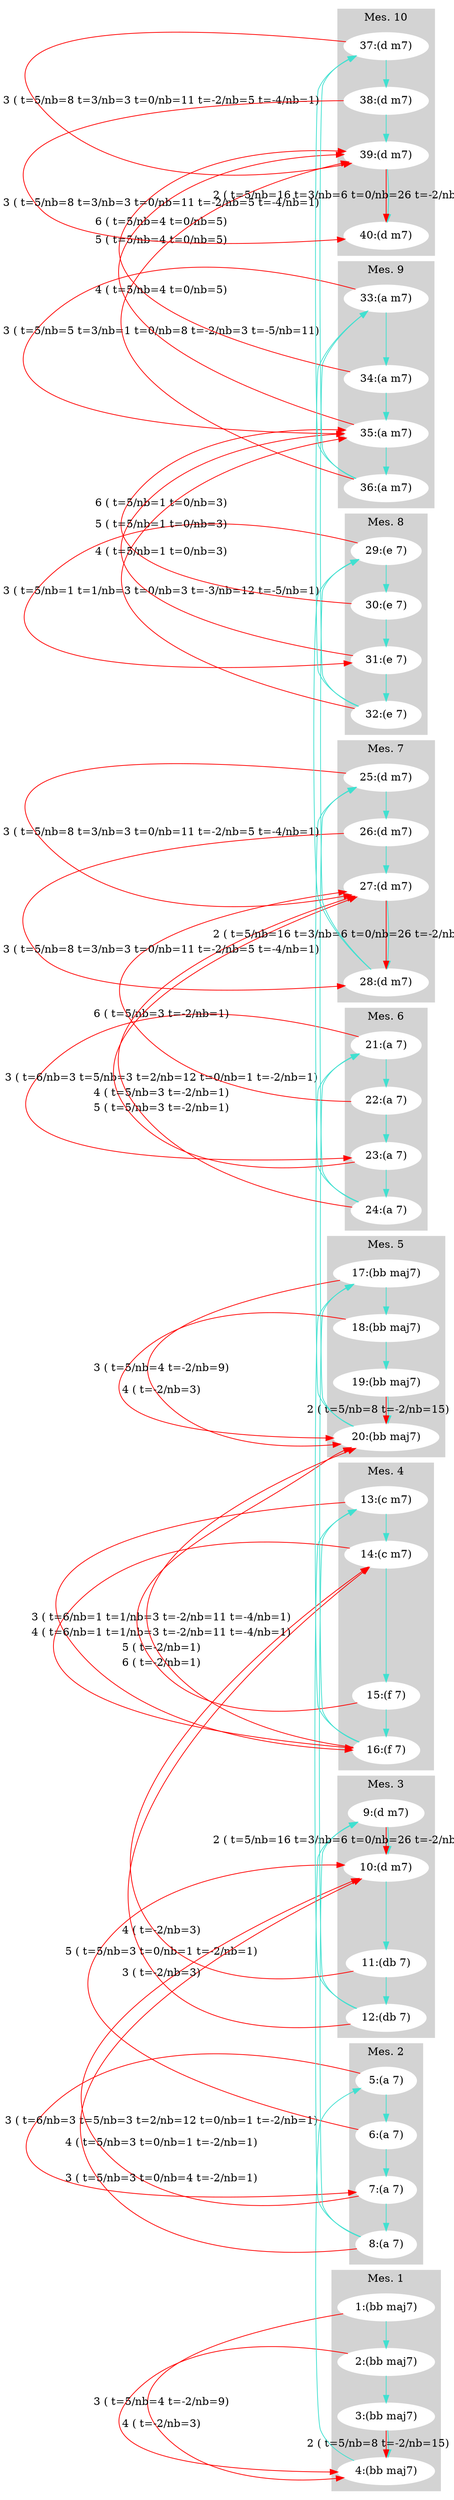 digraph G { 
rankdir=LR 
subgraph cluster0 {
node [style=filled,color=white];
style=filled;
color=lightgrey;
"1:(bb maj7)"; 
"2:(bb maj7)"; 
"3:(bb maj7)"; 
"4:(bb maj7)"; 
label = "Mes. 1"
}
subgraph cluster4 {
node [style=filled,color=white];
style=filled;
color=lightgrey;
"5:(a 7)"; 
"6:(a 7)"; 
"7:(a 7)"; 
"8:(a 7)"; 
label = "Mes. 2"
}
subgraph cluster8 {
node [style=filled,color=white];
style=filled;
color=lightgrey;
"9:(d m7)"; 
"10:(d m7)"; 
"11:(db 7)"; 
"12:(db 7)"; 
label = "Mes. 3"
}
subgraph cluster12 {
node [style=filled,color=white];
style=filled;
color=lightgrey;
"13:(c m7)"; 
"14:(c m7)"; 
"15:(f 7)"; 
"16:(f 7)"; 
label = "Mes. 4"
}
subgraph cluster16 {
node [style=filled,color=white];
style=filled;
color=lightgrey;
"17:(bb maj7)"; 
"18:(bb maj7)"; 
"19:(bb maj7)"; 
"20:(bb maj7)"; 
label = "Mes. 5"
}
subgraph cluster20 {
node [style=filled,color=white];
style=filled;
color=lightgrey;
"21:(a 7)"; 
"22:(a 7)"; 
"23:(a 7)"; 
"24:(a 7)"; 
label = "Mes. 6"
}
subgraph cluster24 {
node [style=filled,color=white];
style=filled;
color=lightgrey;
"25:(d m7)"; 
"26:(d m7)"; 
"27:(d m7)"; 
"28:(d m7)"; 
label = "Mes. 7"
}
subgraph cluster28 {
node [style=filled,color=white];
style=filled;
color=lightgrey;
"29:(e 7)"; 
"30:(e 7)"; 
"31:(e 7)"; 
"32:(e 7)"; 
label = "Mes. 8"
}
subgraph cluster32 {
node [style=filled,color=white];
style=filled;
color=lightgrey;
"33:(a m7)"; 
"34:(a m7)"; 
"35:(a m7)"; 
"36:(a m7)"; 
label = "Mes. 9"
}
subgraph cluster36 {
node [style=filled,color=white];
style=filled;
color=lightgrey;
"37:(d m7)"; 
"38:(d m7)"; 
"39:(d m7)"; 
"40:(d m7)"; 
label = "Mes. 10"
}
"1:(bb maj7)" -> "2:(bb maj7)" [color="turquoise", constraint=false];
"2:(bb maj7)" -> "3:(bb maj7)" [color="turquoise", constraint=false];
"3:(bb maj7)" -> "4:(bb maj7)" [color="turquoise", constraint=false];
"4:(bb maj7)" -> "5:(a 7)" [color="turquoise", constraint=false];
"5:(a 7)" -> "6:(a 7)" [color="turquoise", constraint=false];
"6:(a 7)" -> "7:(a 7)" [color="turquoise", constraint=false];
"7:(a 7)" -> "8:(a 7)" [color="turquoise", constraint=false];
"8:(a 7)" -> "9:(d m7)" [color="turquoise", constraint=false];
"9:(d m7)" -> "10:(d m7)" [color="turquoise", constraint=false];
"10:(d m7)" -> "11:(db 7)" [color="turquoise", constraint=false];
"11:(db 7)" -> "12:(db 7)" [color="turquoise", constraint=false];
"12:(db 7)" -> "13:(c m7)" [color="turquoise", constraint=false];
"13:(c m7)" -> "14:(c m7)" [color="turquoise", constraint=false];
"14:(c m7)" -> "15:(f 7)" [color="turquoise", constraint=false];
"15:(f 7)" -> "16:(f 7)" [color="turquoise", constraint=false];
"16:(f 7)" -> "17:(bb maj7)" [color="turquoise", constraint=false];
"17:(bb maj7)" -> "18:(bb maj7)" [color="turquoise", constraint=false];
"18:(bb maj7)" -> "19:(bb maj7)" [color="turquoise", constraint=false];
"19:(bb maj7)" -> "20:(bb maj7)" [color="turquoise", constraint=false];
"20:(bb maj7)" -> "21:(a 7)" [color="turquoise", constraint=false];
"21:(a 7)" -> "22:(a 7)" [color="turquoise", constraint=false];
"22:(a 7)" -> "23:(a 7)" [color="turquoise", constraint=false];
"23:(a 7)" -> "24:(a 7)" [color="turquoise", constraint=false];
"24:(a 7)" -> "25:(d m7)" [color="turquoise", constraint=false];
"25:(d m7)" -> "26:(d m7)" [color="turquoise", constraint=false];
"26:(d m7)" -> "27:(d m7)" [color="turquoise", constraint=false];
"27:(d m7)" -> "28:(d m7)" [color="turquoise", constraint=false];
"28:(d m7)" -> "29:(e 7)" [color="turquoise", constraint=false];
"29:(e 7)" -> "30:(e 7)" [color="turquoise", constraint=false];
"30:(e 7)" -> "31:(e 7)" [color="turquoise", constraint=false];
"31:(e 7)" -> "32:(e 7)" [color="turquoise", constraint=false];
"32:(e 7)" -> "33:(a m7)" [color="turquoise", constraint=false];
"33:(a m7)" -> "34:(a m7)" [color="turquoise", constraint=false];
"34:(a m7)" -> "35:(a m7)" [color="turquoise", constraint=false];
"35:(a m7)" -> "36:(a m7)" [color="turquoise", constraint=false];
"36:(a m7)" -> "37:(d m7)" [color="turquoise", constraint=false];
"37:(d m7)" -> "38:(d m7)" [color="turquoise", constraint=false];
"38:(d m7)" -> "39:(d m7)" [color="turquoise", constraint=false];
"39:(d m7)" -> "40:(d m7)" [color="turquoise", constraint=false];
"1:(bb maj7)" -> "4:(bb maj7)" [label="4 ( t=-2/nb=3)" , color="red", constraint=false, width=1.5];
"2:(bb maj7)" -> "4:(bb maj7)" [label="3 ( t=5/nb=4 t=-2/nb=9)" , color="red", constraint=false, width=6.5];
"3:(bb maj7)" -> "4:(bb maj7)" [label="2 ( t=5/nb=8 t=-2/nb=15)" , color="red", constraint=false, width=11.5];
"5:(a 7)" -> "7:(a 7)" [label="3 ( t=6/nb=3 t=5/nb=3 t=2/nb=12 t=0/nb=1 t=-2/nb=1)" , color="red", constraint=false, width=10.0];
"6:(a 7)" -> "10:(d m7)" [label="5 ( t=5/nb=3 t=0/nb=1 t=-2/nb=1)" , color="red", constraint=false, width=2.5];
"7:(a 7)" -> "10:(d m7)" [label="4 ( t=5/nb=3 t=0/nb=1 t=-2/nb=1)" , color="red", constraint=false, width=2.5];
"8:(a 7)" -> "10:(d m7)" [label="3 ( t=5/nb=3 t=0/nb=4 t=-2/nb=1)" , color="red", constraint=false, width=4.0];
"9:(d m7)" -> "10:(d m7)" [label="2 ( t=5/nb=16 t=3/nb=6 t=0/nb=26 t=-2/nb=11 t=-4/nb=2)" , color="red", constraint=false, width=30.5];
"11:(db 7)" -> "14:(c m7)" [label="4 ( t=-2/nb=3)" , color="red", constraint=false, width=1.5];
"12:(db 7)" -> "14:(c m7)" [label="3 ( t=-2/nb=3)" , color="red", constraint=false, width=1.5];
"13:(c m7)" -> "16:(f 7)" [label="4 ( t=6/nb=1 t=1/nb=3 t=-2/nb=11 t=-4/nb=1)" , color="red", constraint=false, width=8.0];
"14:(c m7)" -> "16:(f 7)" [label="3 ( t=6/nb=1 t=1/nb=3 t=-2/nb=11 t=-4/nb=1)" , color="red", constraint=false, width=8.0];
"15:(f 7)" -> "20:(bb maj7)" [label="6 ( t=-2/nb=1)" , color="red", constraint=false, width=0.5];
"16:(f 7)" -> "20:(bb maj7)" [label="5 ( t=-2/nb=1)" , color="red", constraint=false, width=0.5];
"17:(bb maj7)" -> "20:(bb maj7)" [label="4 ( t=-2/nb=3)" , color="red", constraint=false, width=1.5];
"18:(bb maj7)" -> "20:(bb maj7)" [label="3 ( t=5/nb=4 t=-2/nb=9)" , color="red", constraint=false, width=6.5];
"19:(bb maj7)" -> "20:(bb maj7)" [label="2 ( t=5/nb=8 t=-2/nb=15)" , color="red", constraint=false, width=11.5];
"21:(a 7)" -> "23:(a 7)" [label="3 ( t=6/nb=3 t=5/nb=3 t=2/nb=12 t=0/nb=1 t=-2/nb=1)" , color="red", constraint=false, width=10.0];
"22:(a 7)" -> "27:(d m7)" [label="6 ( t=5/nb=3 t=-2/nb=1)" , color="red", constraint=false, width=2.0];
"23:(a 7)" -> "27:(d m7)" [label="5 ( t=5/nb=3 t=-2/nb=1)" , color="red", constraint=false, width=2.0];
"24:(a 7)" -> "27:(d m7)" [label="4 ( t=5/nb=3 t=-2/nb=1)" , color="red", constraint=false, width=2.0];
"25:(d m7)" -> "27:(d m7)" [label="3 ( t=5/nb=8 t=3/nb=3 t=0/nb=11 t=-2/nb=5 t=-4/nb=1)" , color="red", constraint=false, width=14.0];
"26:(d m7)" -> "28:(d m7)" [label="3 ( t=5/nb=8 t=3/nb=3 t=0/nb=11 t=-2/nb=5 t=-4/nb=1)" , color="red", constraint=false, width=14.0];
"27:(d m7)" -> "28:(d m7)" [label="2 ( t=5/nb=16 t=3/nb=6 t=0/nb=26 t=-2/nb=11 t=-4/nb=2)" , color="red", constraint=false, width=30.5];
"29:(e 7)" -> "31:(e 7)" [label="3 ( t=5/nb=1 t=1/nb=3 t=0/nb=3 t=-3/nb=12 t=-5/nb=1)" , color="red", constraint=false, width=10.0];
"30:(e 7)" -> "35:(a m7)" [label="6 ( t=5/nb=1 t=0/nb=3)" , color="red", constraint=false, width=2.0];
"31:(e 7)" -> "35:(a m7)" [label="5 ( t=5/nb=1 t=0/nb=3)" , color="red", constraint=false, width=2.0];
"32:(e 7)" -> "35:(a m7)" [label="4 ( t=5/nb=1 t=0/nb=3)" , color="red", constraint=false, width=2.0];
"33:(a m7)" -> "35:(a m7)" [label="3 ( t=5/nb=5 t=3/nb=1 t=0/nb=8 t=-2/nb=3 t=-5/nb=11)" , color="red", constraint=false, width=14.0];
"34:(a m7)" -> "39:(d m7)" [label="6 ( t=5/nb=4 t=0/nb=5)" , color="red", constraint=false, width=4.5];
"35:(a m7)" -> "39:(d m7)" [label="5 ( t=5/nb=4 t=0/nb=5)" , color="red", constraint=false, width=4.5];
"36:(a m7)" -> "39:(d m7)" [label="4 ( t=5/nb=4 t=0/nb=5)" , color="red", constraint=false, width=4.5];
"37:(d m7)" -> "39:(d m7)" [label="3 ( t=5/nb=8 t=3/nb=3 t=0/nb=11 t=-2/nb=5 t=-4/nb=1)" , color="red", constraint=false, width=14.0];
"38:(d m7)" -> "40:(d m7)" [label="3 ( t=5/nb=8 t=3/nb=3 t=0/nb=11 t=-2/nb=5 t=-4/nb=1)" , color="red", constraint=false, width=14.0];
"39:(d m7)" -> "40:(d m7)" [label="2 ( t=5/nb=16 t=3/nb=6 t=0/nb=26 t=-2/nb=11 t=-4/nb=2)" , color="red", constraint=false, width=30.5];
}